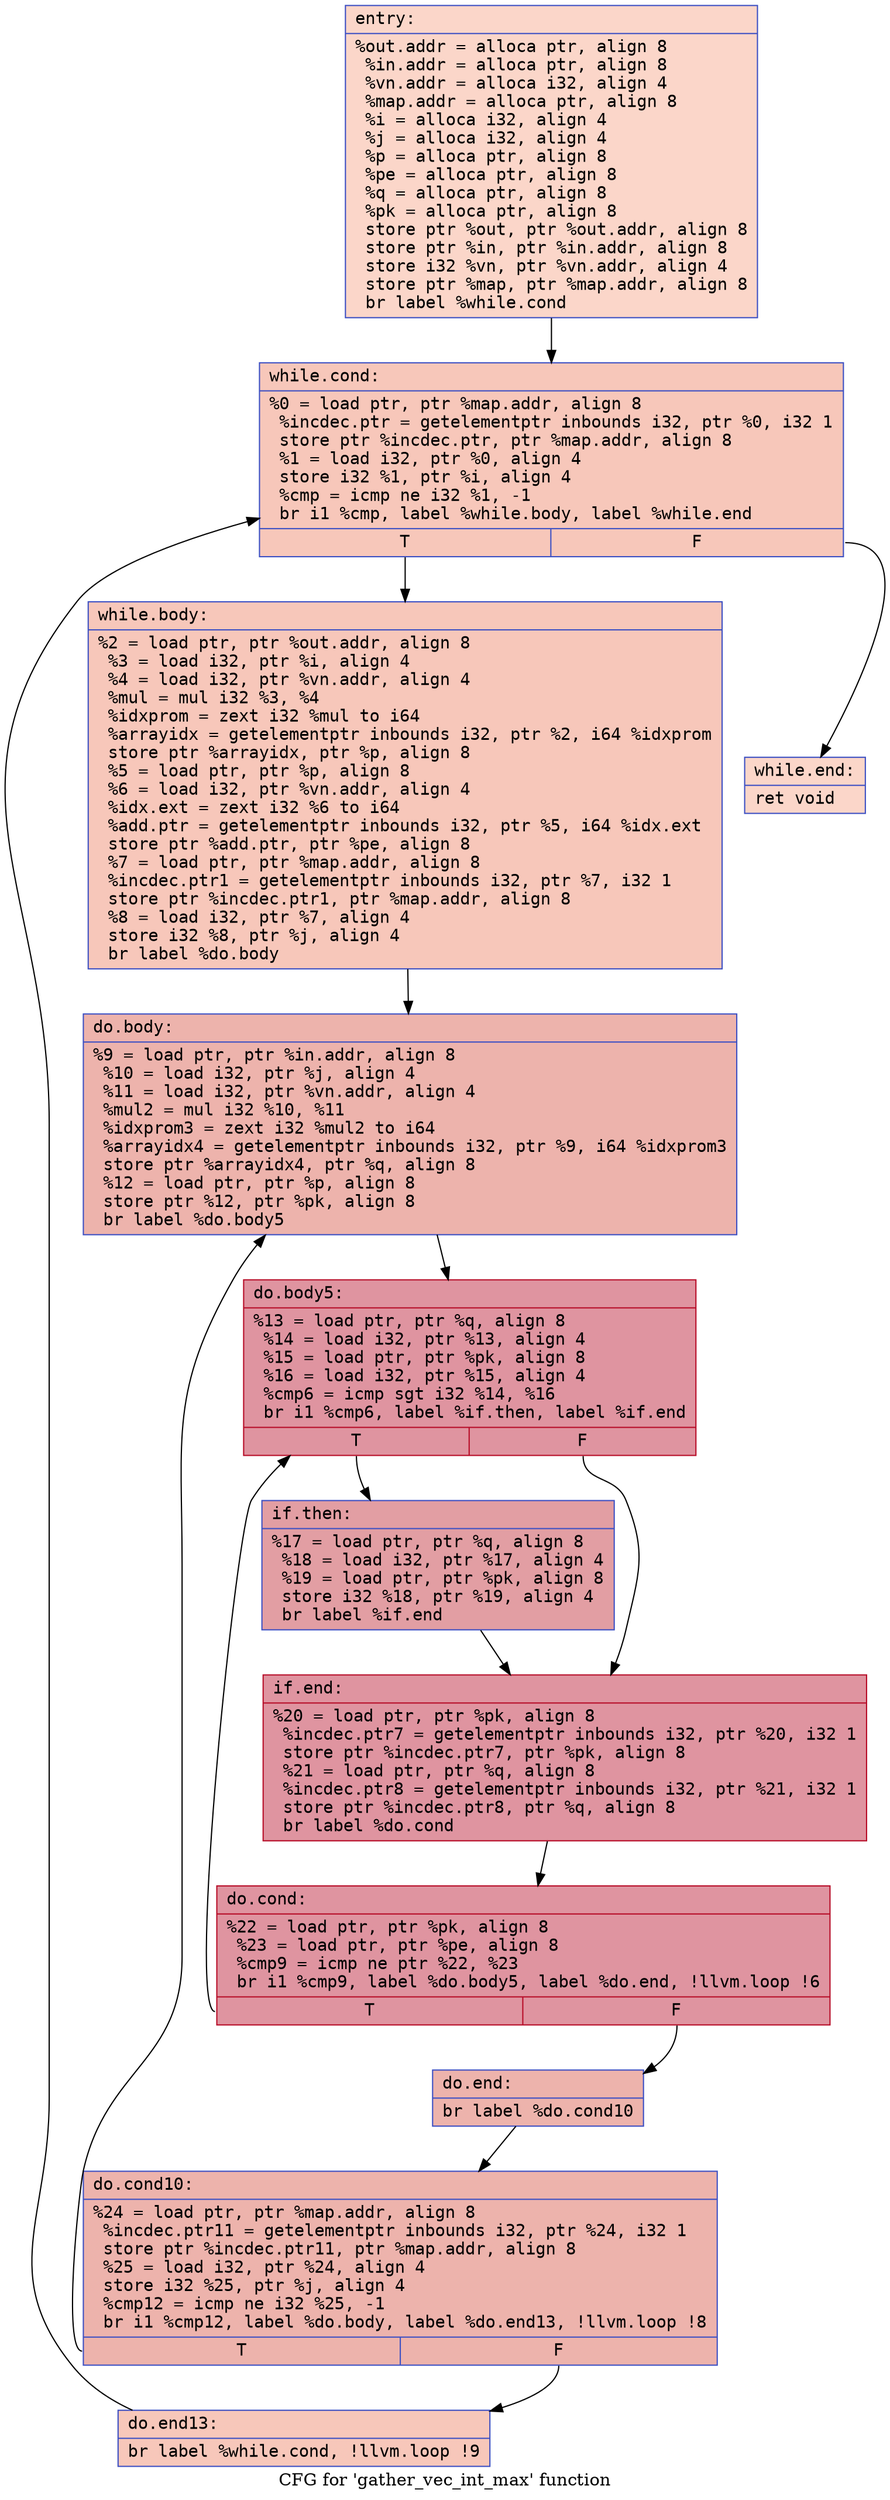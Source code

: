digraph "CFG for 'gather_vec_int_max' function" {
	label="CFG for 'gather_vec_int_max' function";

	Node0x55e011d4d360 [shape=record,color="#3d50c3ff", style=filled, fillcolor="#f6a38570" fontname="Courier",label="{entry:\l|  %out.addr = alloca ptr, align 8\l  %in.addr = alloca ptr, align 8\l  %vn.addr = alloca i32, align 4\l  %map.addr = alloca ptr, align 8\l  %i = alloca i32, align 4\l  %j = alloca i32, align 4\l  %p = alloca ptr, align 8\l  %pe = alloca ptr, align 8\l  %q = alloca ptr, align 8\l  %pk = alloca ptr, align 8\l  store ptr %out, ptr %out.addr, align 8\l  store ptr %in, ptr %in.addr, align 8\l  store i32 %vn, ptr %vn.addr, align 4\l  store ptr %map, ptr %map.addr, align 8\l  br label %while.cond\l}"];
	Node0x55e011d4d360 -> Node0x55e011d4dc90[tooltip="entry -> while.cond\nProbability 100.00%" ];
	Node0x55e011d4dc90 [shape=record,color="#3d50c3ff", style=filled, fillcolor="#ec7f6370" fontname="Courier",label="{while.cond:\l|  %0 = load ptr, ptr %map.addr, align 8\l  %incdec.ptr = getelementptr inbounds i32, ptr %0, i32 1\l  store ptr %incdec.ptr, ptr %map.addr, align 8\l  %1 = load i32, ptr %0, align 4\l  store i32 %1, ptr %i, align 4\l  %cmp = icmp ne i32 %1, -1\l  br i1 %cmp, label %while.body, label %while.end\l|{<s0>T|<s1>F}}"];
	Node0x55e011d4dc90:s0 -> Node0x55e011d4e120[tooltip="while.cond -> while.body\nProbability 96.88%" ];
	Node0x55e011d4dc90:s1 -> Node0x55e011d4e1a0[tooltip="while.cond -> while.end\nProbability 3.12%" ];
	Node0x55e011d4e120 [shape=record,color="#3d50c3ff", style=filled, fillcolor="#ec7f6370" fontname="Courier",label="{while.body:\l|  %2 = load ptr, ptr %out.addr, align 8\l  %3 = load i32, ptr %i, align 4\l  %4 = load i32, ptr %vn.addr, align 4\l  %mul = mul i32 %3, %4\l  %idxprom = zext i32 %mul to i64\l  %arrayidx = getelementptr inbounds i32, ptr %2, i64 %idxprom\l  store ptr %arrayidx, ptr %p, align 8\l  %5 = load ptr, ptr %p, align 8\l  %6 = load i32, ptr %vn.addr, align 4\l  %idx.ext = zext i32 %6 to i64\l  %add.ptr = getelementptr inbounds i32, ptr %5, i64 %idx.ext\l  store ptr %add.ptr, ptr %pe, align 8\l  %7 = load ptr, ptr %map.addr, align 8\l  %incdec.ptr1 = getelementptr inbounds i32, ptr %7, i32 1\l  store ptr %incdec.ptr1, ptr %map.addr, align 8\l  %8 = load i32, ptr %7, align 4\l  store i32 %8, ptr %j, align 4\l  br label %do.body\l}"];
	Node0x55e011d4e120 -> Node0x55e011d4d940[tooltip="while.body -> do.body\nProbability 100.00%" ];
	Node0x55e011d4d940 [shape=record,color="#3d50c3ff", style=filled, fillcolor="#d6524470" fontname="Courier",label="{do.body:\l|  %9 = load ptr, ptr %in.addr, align 8\l  %10 = load i32, ptr %j, align 4\l  %11 = load i32, ptr %vn.addr, align 4\l  %mul2 = mul i32 %10, %11\l  %idxprom3 = zext i32 %mul2 to i64\l  %arrayidx4 = getelementptr inbounds i32, ptr %9, i64 %idxprom3\l  store ptr %arrayidx4, ptr %q, align 8\l  %12 = load ptr, ptr %p, align 8\l  store ptr %12, ptr %pk, align 8\l  br label %do.body5\l}"];
	Node0x55e011d4d940 -> Node0x55e011d4f4c0[tooltip="do.body -> do.body5\nProbability 100.00%" ];
	Node0x55e011d4f4c0 [shape=record,color="#b70d28ff", style=filled, fillcolor="#b70d2870" fontname="Courier",label="{do.body5:\l|  %13 = load ptr, ptr %q, align 8\l  %14 = load i32, ptr %13, align 4\l  %15 = load ptr, ptr %pk, align 8\l  %16 = load i32, ptr %15, align 4\l  %cmp6 = icmp sgt i32 %14, %16\l  br i1 %cmp6, label %if.then, label %if.end\l|{<s0>T|<s1>F}}"];
	Node0x55e011d4f4c0:s0 -> Node0x55e011d4f860[tooltip="do.body5 -> if.then\nProbability 50.00%" ];
	Node0x55e011d4f4c0:s1 -> Node0x55e011d4f8d0[tooltip="do.body5 -> if.end\nProbability 50.00%" ];
	Node0x55e011d4f860 [shape=record,color="#3d50c3ff", style=filled, fillcolor="#be242e70" fontname="Courier",label="{if.then:\l|  %17 = load ptr, ptr %q, align 8\l  %18 = load i32, ptr %17, align 4\l  %19 = load ptr, ptr %pk, align 8\l  store i32 %18, ptr %19, align 4\l  br label %if.end\l}"];
	Node0x55e011d4f860 -> Node0x55e011d4f8d0[tooltip="if.then -> if.end\nProbability 100.00%" ];
	Node0x55e011d4f8d0 [shape=record,color="#b70d28ff", style=filled, fillcolor="#b70d2870" fontname="Courier",label="{if.end:\l|  %20 = load ptr, ptr %pk, align 8\l  %incdec.ptr7 = getelementptr inbounds i32, ptr %20, i32 1\l  store ptr %incdec.ptr7, ptr %pk, align 8\l  %21 = load ptr, ptr %q, align 8\l  %incdec.ptr8 = getelementptr inbounds i32, ptr %21, i32 1\l  store ptr %incdec.ptr8, ptr %q, align 8\l  br label %do.cond\l}"];
	Node0x55e011d4f8d0 -> Node0x55e011d50060[tooltip="if.end -> do.cond\nProbability 100.00%" ];
	Node0x55e011d50060 [shape=record,color="#b70d28ff", style=filled, fillcolor="#b70d2870" fontname="Courier",label="{do.cond:\l|  %22 = load ptr, ptr %pk, align 8\l  %23 = load ptr, ptr %pe, align 8\l  %cmp9 = icmp ne ptr %22, %23\l  br i1 %cmp9, label %do.body5, label %do.end, !llvm.loop !6\l|{<s0>T|<s1>F}}"];
	Node0x55e011d50060:s0 -> Node0x55e011d4f4c0[tooltip="do.cond -> do.body5\nProbability 96.88%" ];
	Node0x55e011d50060:s1 -> Node0x55e011d502f0[tooltip="do.cond -> do.end\nProbability 3.12%" ];
	Node0x55e011d502f0 [shape=record,color="#3d50c3ff", style=filled, fillcolor="#d6524470" fontname="Courier",label="{do.end:\l|  br label %do.cond10\l}"];
	Node0x55e011d502f0 -> Node0x55e011d50560[tooltip="do.end -> do.cond10\nProbability 100.00%" ];
	Node0x55e011d50560 [shape=record,color="#3d50c3ff", style=filled, fillcolor="#d6524470" fontname="Courier",label="{do.cond10:\l|  %24 = load ptr, ptr %map.addr, align 8\l  %incdec.ptr11 = getelementptr inbounds i32, ptr %24, i32 1\l  store ptr %incdec.ptr11, ptr %map.addr, align 8\l  %25 = load i32, ptr %24, align 4\l  store i32 %25, ptr %j, align 4\l  %cmp12 = icmp ne i32 %25, -1\l  br i1 %cmp12, label %do.body, label %do.end13, !llvm.loop !8\l|{<s0>T|<s1>F}}"];
	Node0x55e011d50560:s0 -> Node0x55e011d4d940[tooltip="do.cond10 -> do.body\nProbability 96.88%" ];
	Node0x55e011d50560:s1 -> Node0x55e011d50a10[tooltip="do.cond10 -> do.end13\nProbability 3.12%" ];
	Node0x55e011d50a10 [shape=record,color="#3d50c3ff", style=filled, fillcolor="#ec7f6370" fontname="Courier",label="{do.end13:\l|  br label %while.cond, !llvm.loop !9\l}"];
	Node0x55e011d50a10 -> Node0x55e011d4dc90[tooltip="do.end13 -> while.cond\nProbability 100.00%" ];
	Node0x55e011d4e1a0 [shape=record,color="#3d50c3ff", style=filled, fillcolor="#f6a38570" fontname="Courier",label="{while.end:\l|  ret void\l}"];
}
